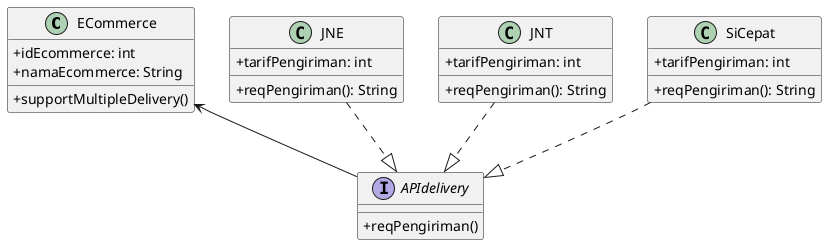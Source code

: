 @startuml

skinparam classAttributeIconSize 0
/'
menonaktifkan skin bawaan dari plantUML untuk access modifier (public, private, protected)
'/

class ECommerce{
    'atribut'
    +idEcommerce: int
    +namaEcommerce: String
    
    'method'
    +supportMultipleDelivery()
}

class JNE{
    'atribut'
    +tarifPengiriman: int

    'method'
    +reqPengiriman(): String
}

class JNT{
    'atribut'
    +tarifPengiriman: int

    'method'
    +reqPengiriman(): String
}

class SiCepat{
    'atribut'
    +tarifPengiriman: int

    'method'
    +reqPengiriman(): String
}

interface APIdelivery {
    'method'
    +reqPengiriman()
}

JNE ..|> APIdelivery
JNT ..|> APIdelivery
SiCepat ..|> APIdelivery
ECommerce <-- APIdelivery

@enduml
